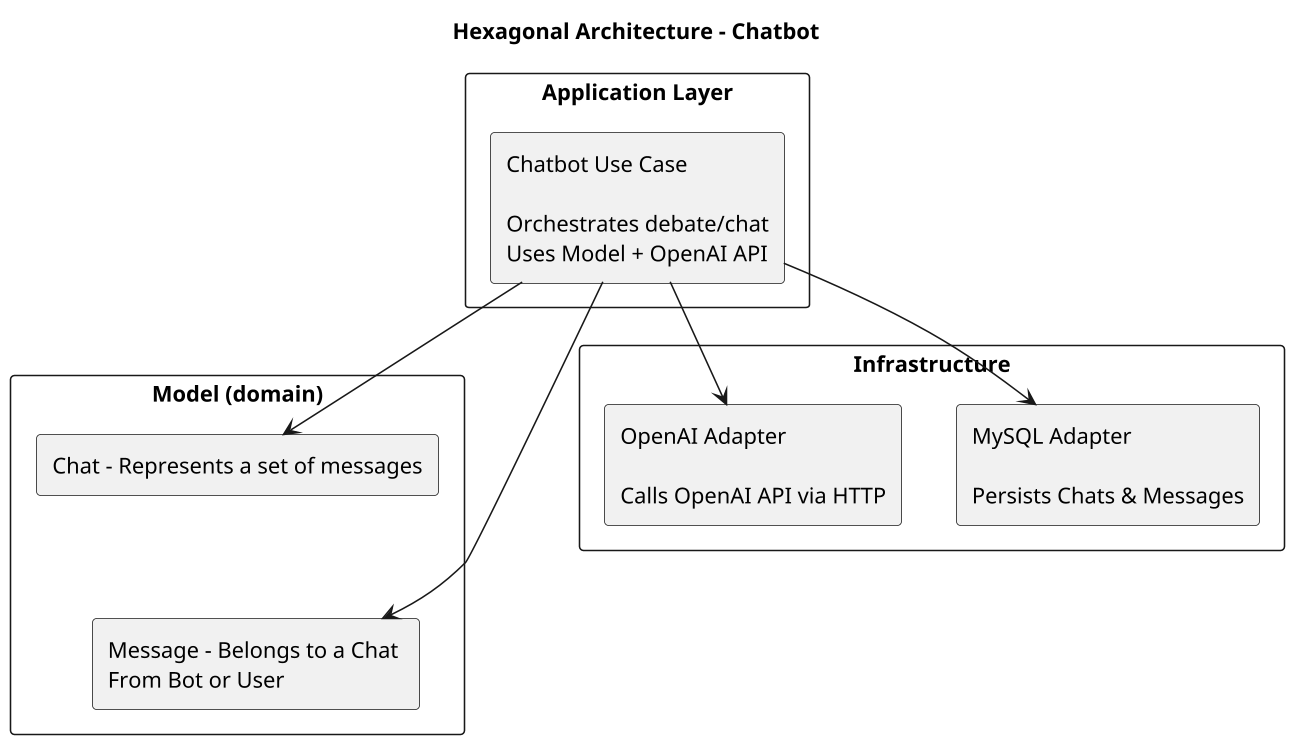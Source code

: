 @startuml
title Hexagonal Architecture - Chatbot

skinparam componentStyle rectangle
skinparam shadowing false
skinparam dpi 150

rectangle "Model (domain)" as domain {
  component chat as "Chat - Represents a set of messages"
  component message as "Message - Belongs to a Chat \nFrom Bot or User"
}

rectangle "Application Layer" as app {
  component usecase as "Chatbot Use Case\n\nOrchestrates debate/chat\nUses Model + OpenAI API"
}

rectangle "Infrastructure" as infra {
  component mysql as "MySQL Adapter\n\nPersists Chats & Messages"
  component openai as "OpenAI Adapter\n\nCalls OpenAI API via HTTP"
}

chat -[hidden]-> message
usecase --> chat
usecase --> message

usecase --> mysql
usecase --> openai

@enduml